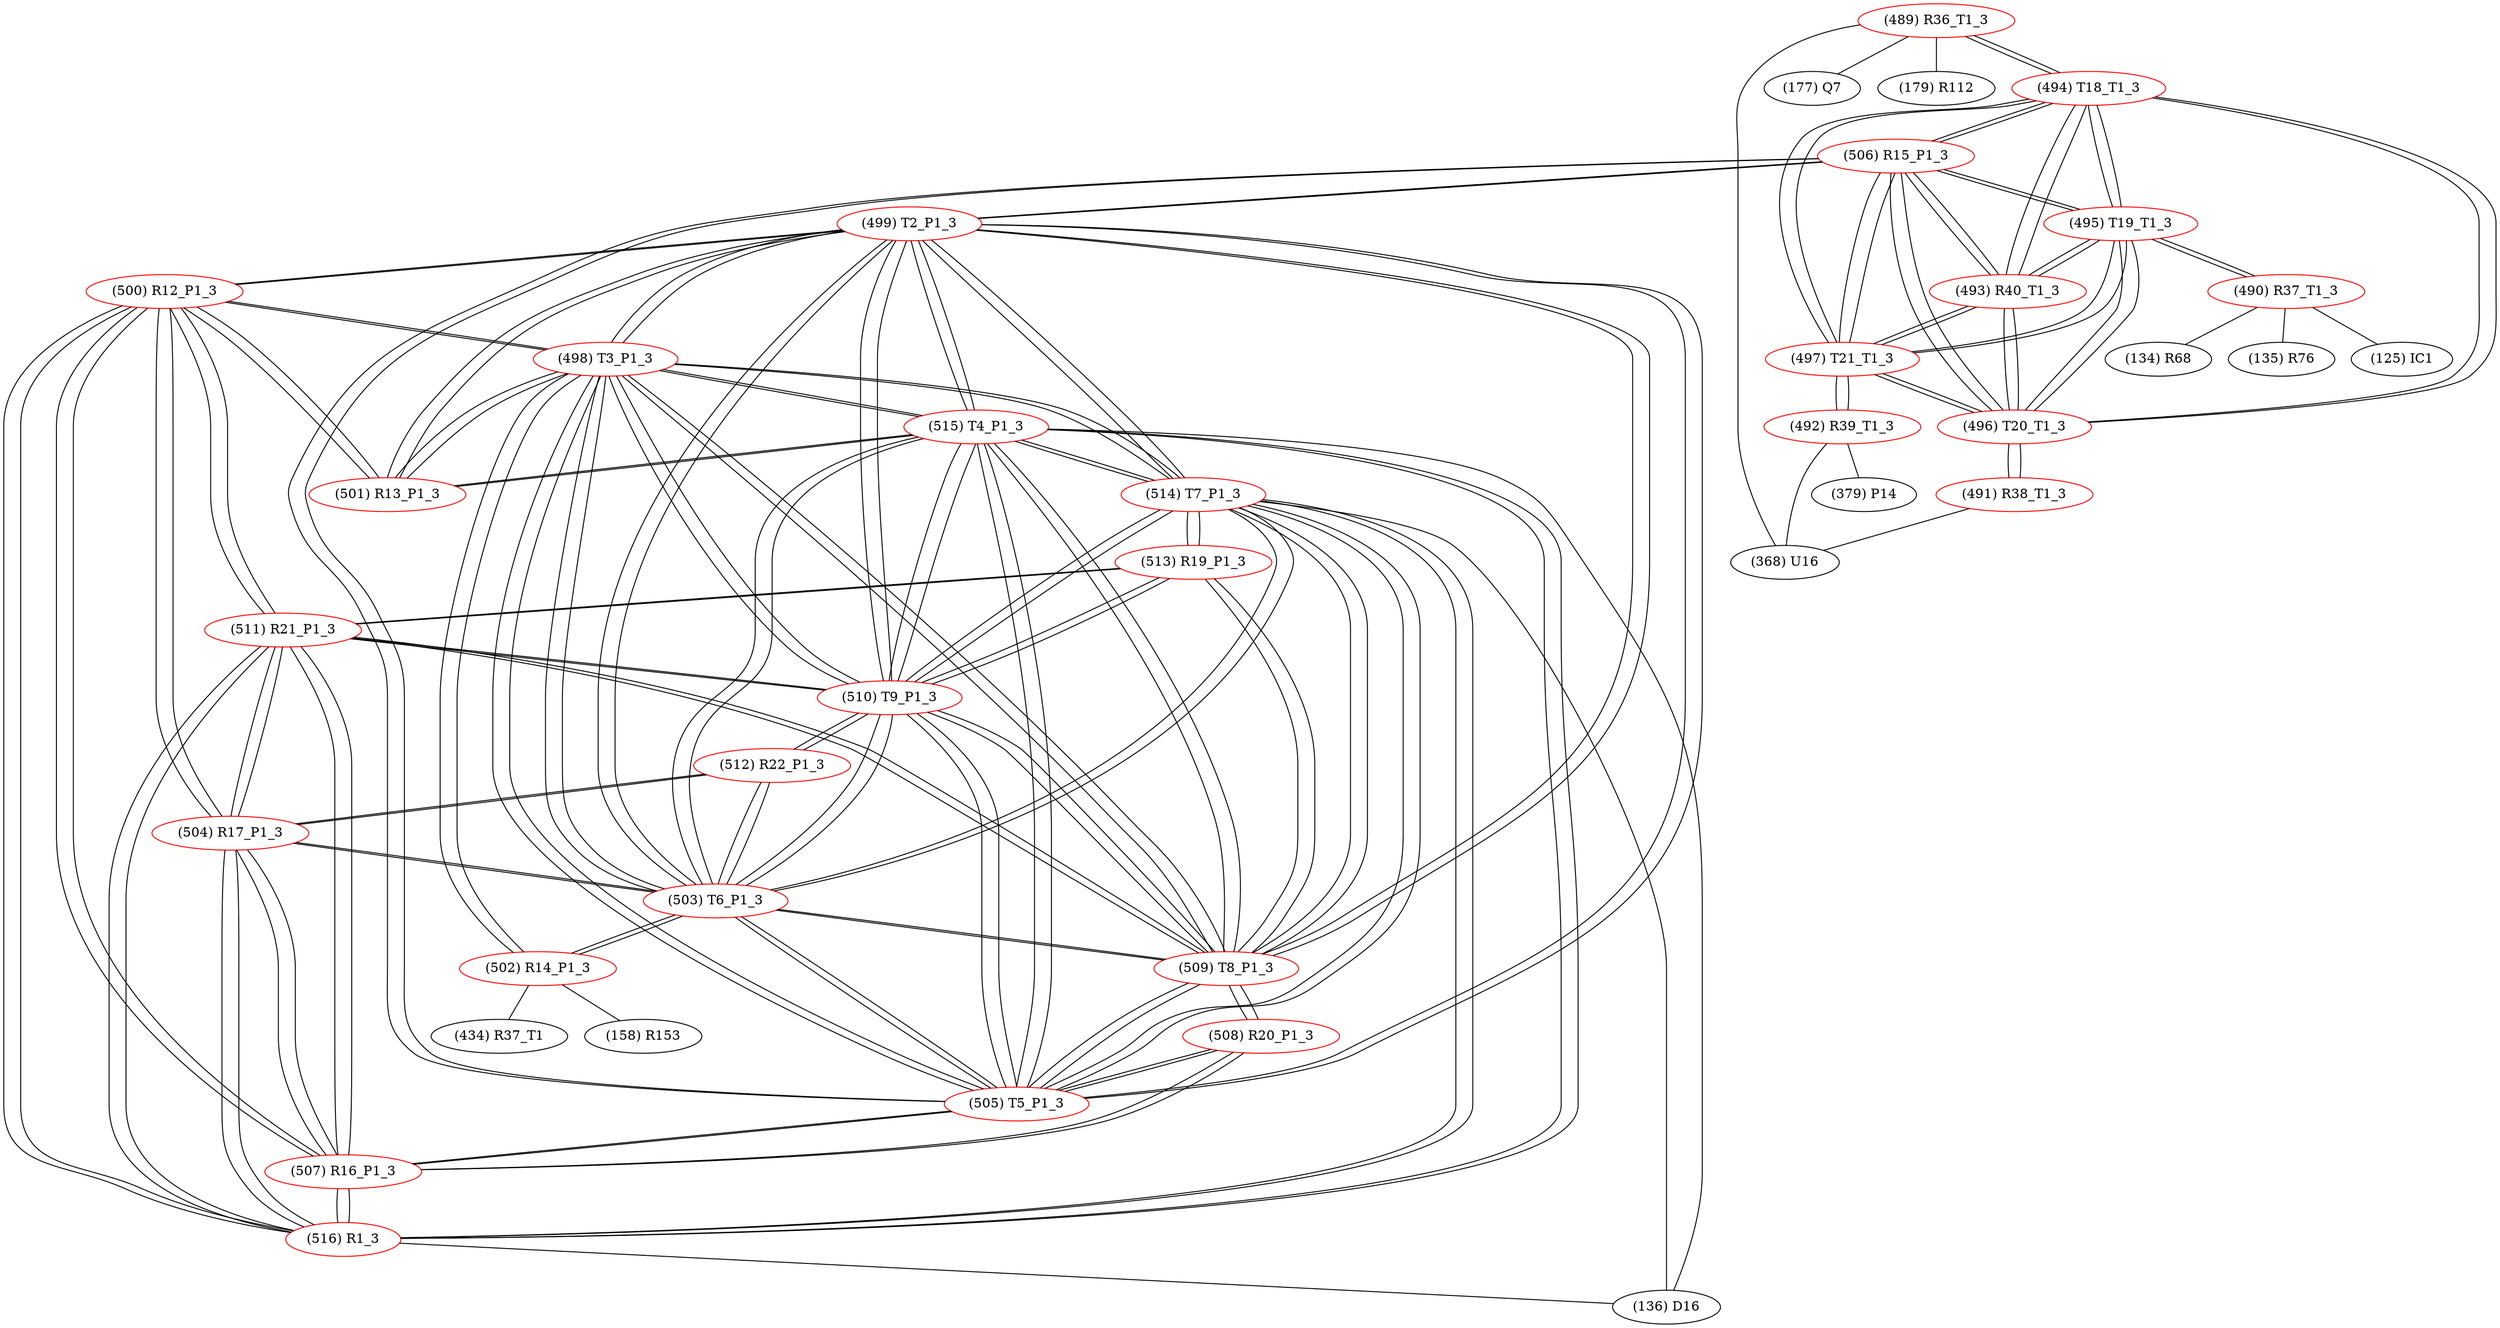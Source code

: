 graph {
	489 [label="(489) R36_T1_3" color=red]
	368 [label="(368) U16"]
	177 [label="(177) Q7"]
	179 [label="(179) R112"]
	494 [label="(494) T18_T1_3"]
	490 [label="(490) R37_T1_3" color=red]
	135 [label="(135) R76"]
	125 [label="(125) IC1"]
	134 [label="(134) R68"]
	495 [label="(495) T19_T1_3"]
	491 [label="(491) R38_T1_3" color=red]
	368 [label="(368) U16"]
	496 [label="(496) T20_T1_3"]
	492 [label="(492) R39_T1_3" color=red]
	379 [label="(379) P14"]
	368 [label="(368) U16"]
	497 [label="(497) T21_T1_3"]
	493 [label="(493) R40_T1_3" color=red]
	506 [label="(506) R15_P1_3"]
	494 [label="(494) T18_T1_3"]
	497 [label="(497) T21_T1_3"]
	496 [label="(496) T20_T1_3"]
	495 [label="(495) T19_T1_3"]
	494 [label="(494) T18_T1_3" color=red]
	496 [label="(496) T20_T1_3"]
	495 [label="(495) T19_T1_3"]
	497 [label="(497) T21_T1_3"]
	489 [label="(489) R36_T1_3"]
	506 [label="(506) R15_P1_3"]
	493 [label="(493) R40_T1_3"]
	495 [label="(495) T19_T1_3" color=red]
	496 [label="(496) T20_T1_3"]
	494 [label="(494) T18_T1_3"]
	497 [label="(497) T21_T1_3"]
	490 [label="(490) R37_T1_3"]
	506 [label="(506) R15_P1_3"]
	493 [label="(493) R40_T1_3"]
	496 [label="(496) T20_T1_3" color=red]
	495 [label="(495) T19_T1_3"]
	494 [label="(494) T18_T1_3"]
	497 [label="(497) T21_T1_3"]
	491 [label="(491) R38_T1_3"]
	506 [label="(506) R15_P1_3"]
	493 [label="(493) R40_T1_3"]
	497 [label="(497) T21_T1_3" color=red]
	496 [label="(496) T20_T1_3"]
	495 [label="(495) T19_T1_3"]
	494 [label="(494) T18_T1_3"]
	492 [label="(492) R39_T1_3"]
	506 [label="(506) R15_P1_3"]
	493 [label="(493) R40_T1_3"]
	498 [label="(498) T3_P1_3" color=red]
	515 [label="(515) T4_P1_3"]
	514 [label="(514) T7_P1_3"]
	505 [label="(505) T5_P1_3"]
	510 [label="(510) T9_P1_3"]
	509 [label="(509) T8_P1_3"]
	503 [label="(503) T6_P1_3"]
	499 [label="(499) T2_P1_3"]
	502 [label="(502) R14_P1_3"]
	501 [label="(501) R13_P1_3"]
	500 [label="(500) R12_P1_3"]
	499 [label="(499) T2_P1_3" color=red]
	498 [label="(498) T3_P1_3"]
	515 [label="(515) T4_P1_3"]
	514 [label="(514) T7_P1_3"]
	505 [label="(505) T5_P1_3"]
	510 [label="(510) T9_P1_3"]
	509 [label="(509) T8_P1_3"]
	503 [label="(503) T6_P1_3"]
	501 [label="(501) R13_P1_3"]
	500 [label="(500) R12_P1_3"]
	506 [label="(506) R15_P1_3"]
	500 [label="(500) R12_P1_3" color=red]
	511 [label="(511) R21_P1_3"]
	507 [label="(507) R16_P1_3"]
	504 [label="(504) R17_P1_3"]
	516 [label="(516) R1_3"]
	501 [label="(501) R13_P1_3"]
	498 [label="(498) T3_P1_3"]
	499 [label="(499) T2_P1_3"]
	501 [label="(501) R13_P1_3" color=red]
	515 [label="(515) T4_P1_3"]
	498 [label="(498) T3_P1_3"]
	500 [label="(500) R12_P1_3"]
	499 [label="(499) T2_P1_3"]
	502 [label="(502) R14_P1_3" color=red]
	158 [label="(158) R153"]
	434 [label="(434) R37_T1"]
	498 [label="(498) T3_P1_3"]
	503 [label="(503) T6_P1_3"]
	503 [label="(503) T6_P1_3" color=red]
	498 [label="(498) T3_P1_3"]
	515 [label="(515) T4_P1_3"]
	514 [label="(514) T7_P1_3"]
	505 [label="(505) T5_P1_3"]
	510 [label="(510) T9_P1_3"]
	509 [label="(509) T8_P1_3"]
	499 [label="(499) T2_P1_3"]
	502 [label="(502) R14_P1_3"]
	512 [label="(512) R22_P1_3"]
	504 [label="(504) R17_P1_3"]
	504 [label="(504) R17_P1_3" color=red]
	511 [label="(511) R21_P1_3"]
	507 [label="(507) R16_P1_3"]
	500 [label="(500) R12_P1_3"]
	516 [label="(516) R1_3"]
	512 [label="(512) R22_P1_3"]
	503 [label="(503) T6_P1_3"]
	505 [label="(505) T5_P1_3" color=red]
	498 [label="(498) T3_P1_3"]
	515 [label="(515) T4_P1_3"]
	514 [label="(514) T7_P1_3"]
	510 [label="(510) T9_P1_3"]
	509 [label="(509) T8_P1_3"]
	503 [label="(503) T6_P1_3"]
	499 [label="(499) T2_P1_3"]
	506 [label="(506) R15_P1_3"]
	507 [label="(507) R16_P1_3"]
	508 [label="(508) R20_P1_3"]
	506 [label="(506) R15_P1_3" color=red]
	494 [label="(494) T18_T1_3"]
	497 [label="(497) T21_T1_3"]
	496 [label="(496) T20_T1_3"]
	495 [label="(495) T19_T1_3"]
	493 [label="(493) R40_T1_3"]
	499 [label="(499) T2_P1_3"]
	505 [label="(505) T5_P1_3"]
	507 [label="(507) R16_P1_3" color=red]
	511 [label="(511) R21_P1_3"]
	500 [label="(500) R12_P1_3"]
	504 [label="(504) R17_P1_3"]
	516 [label="(516) R1_3"]
	505 [label="(505) T5_P1_3"]
	508 [label="(508) R20_P1_3"]
	508 [label="(508) R20_P1_3" color=red]
	509 [label="(509) T8_P1_3"]
	507 [label="(507) R16_P1_3"]
	505 [label="(505) T5_P1_3"]
	509 [label="(509) T8_P1_3" color=red]
	498 [label="(498) T3_P1_3"]
	515 [label="(515) T4_P1_3"]
	514 [label="(514) T7_P1_3"]
	505 [label="(505) T5_P1_3"]
	510 [label="(510) T9_P1_3"]
	503 [label="(503) T6_P1_3"]
	499 [label="(499) T2_P1_3"]
	511 [label="(511) R21_P1_3"]
	513 [label="(513) R19_P1_3"]
	508 [label="(508) R20_P1_3"]
	510 [label="(510) T9_P1_3" color=red]
	512 [label="(512) R22_P1_3"]
	498 [label="(498) T3_P1_3"]
	515 [label="(515) T4_P1_3"]
	514 [label="(514) T7_P1_3"]
	505 [label="(505) T5_P1_3"]
	509 [label="(509) T8_P1_3"]
	503 [label="(503) T6_P1_3"]
	499 [label="(499) T2_P1_3"]
	511 [label="(511) R21_P1_3"]
	513 [label="(513) R19_P1_3"]
	511 [label="(511) R21_P1_3" color=red]
	507 [label="(507) R16_P1_3"]
	500 [label="(500) R12_P1_3"]
	504 [label="(504) R17_P1_3"]
	516 [label="(516) R1_3"]
	510 [label="(510) T9_P1_3"]
	509 [label="(509) T8_P1_3"]
	513 [label="(513) R19_P1_3"]
	512 [label="(512) R22_P1_3" color=red]
	510 [label="(510) T9_P1_3"]
	503 [label="(503) T6_P1_3"]
	504 [label="(504) R17_P1_3"]
	513 [label="(513) R19_P1_3" color=red]
	510 [label="(510) T9_P1_3"]
	511 [label="(511) R21_P1_3"]
	509 [label="(509) T8_P1_3"]
	514 [label="(514) T7_P1_3"]
	514 [label="(514) T7_P1_3" color=red]
	498 [label="(498) T3_P1_3"]
	515 [label="(515) T4_P1_3"]
	505 [label="(505) T5_P1_3"]
	510 [label="(510) T9_P1_3"]
	509 [label="(509) T8_P1_3"]
	503 [label="(503) T6_P1_3"]
	499 [label="(499) T2_P1_3"]
	516 [label="(516) R1_3"]
	136 [label="(136) D16"]
	513 [label="(513) R19_P1_3"]
	515 [label="(515) T4_P1_3" color=red]
	498 [label="(498) T3_P1_3"]
	514 [label="(514) T7_P1_3"]
	505 [label="(505) T5_P1_3"]
	510 [label="(510) T9_P1_3"]
	509 [label="(509) T8_P1_3"]
	503 [label="(503) T6_P1_3"]
	499 [label="(499) T2_P1_3"]
	501 [label="(501) R13_P1_3"]
	516 [label="(516) R1_3"]
	136 [label="(136) D16"]
	516 [label="(516) R1_3" color=red]
	515 [label="(515) T4_P1_3"]
	514 [label="(514) T7_P1_3"]
	136 [label="(136) D16"]
	511 [label="(511) R21_P1_3"]
	507 [label="(507) R16_P1_3"]
	500 [label="(500) R12_P1_3"]
	504 [label="(504) R17_P1_3"]
	489 -- 368
	489 -- 177
	489 -- 179
	489 -- 494
	490 -- 135
	490 -- 125
	490 -- 134
	490 -- 495
	491 -- 368
	491 -- 496
	492 -- 379
	492 -- 368
	492 -- 497
	493 -- 506
	493 -- 494
	493 -- 497
	493 -- 496
	493 -- 495
	494 -- 496
	494 -- 495
	494 -- 497
	494 -- 489
	494 -- 506
	494 -- 493
	495 -- 496
	495 -- 494
	495 -- 497
	495 -- 490
	495 -- 506
	495 -- 493
	496 -- 495
	496 -- 494
	496 -- 497
	496 -- 491
	496 -- 506
	496 -- 493
	497 -- 496
	497 -- 495
	497 -- 494
	497 -- 492
	497 -- 506
	497 -- 493
	498 -- 515
	498 -- 514
	498 -- 505
	498 -- 510
	498 -- 509
	498 -- 503
	498 -- 499
	498 -- 502
	498 -- 501
	498 -- 500
	499 -- 498
	499 -- 515
	499 -- 514
	499 -- 505
	499 -- 510
	499 -- 509
	499 -- 503
	499 -- 501
	499 -- 500
	499 -- 506
	500 -- 511
	500 -- 507
	500 -- 504
	500 -- 516
	500 -- 501
	500 -- 498
	500 -- 499
	501 -- 515
	501 -- 498
	501 -- 500
	501 -- 499
	502 -- 158
	502 -- 434
	502 -- 498
	502 -- 503
	503 -- 498
	503 -- 515
	503 -- 514
	503 -- 505
	503 -- 510
	503 -- 509
	503 -- 499
	503 -- 502
	503 -- 512
	503 -- 504
	504 -- 511
	504 -- 507
	504 -- 500
	504 -- 516
	504 -- 512
	504 -- 503
	505 -- 498
	505 -- 515
	505 -- 514
	505 -- 510
	505 -- 509
	505 -- 503
	505 -- 499
	505 -- 506
	505 -- 507
	505 -- 508
	506 -- 494
	506 -- 497
	506 -- 496
	506 -- 495
	506 -- 493
	506 -- 499
	506 -- 505
	507 -- 511
	507 -- 500
	507 -- 504
	507 -- 516
	507 -- 505
	507 -- 508
	508 -- 509
	508 -- 507
	508 -- 505
	509 -- 498
	509 -- 515
	509 -- 514
	509 -- 505
	509 -- 510
	509 -- 503
	509 -- 499
	509 -- 511
	509 -- 513
	509 -- 508
	510 -- 512
	510 -- 498
	510 -- 515
	510 -- 514
	510 -- 505
	510 -- 509
	510 -- 503
	510 -- 499
	510 -- 511
	510 -- 513
	511 -- 507
	511 -- 500
	511 -- 504
	511 -- 516
	511 -- 510
	511 -- 509
	511 -- 513
	512 -- 510
	512 -- 503
	512 -- 504
	513 -- 510
	513 -- 511
	513 -- 509
	513 -- 514
	514 -- 498
	514 -- 515
	514 -- 505
	514 -- 510
	514 -- 509
	514 -- 503
	514 -- 499
	514 -- 516
	514 -- 136
	514 -- 513
	515 -- 498
	515 -- 514
	515 -- 505
	515 -- 510
	515 -- 509
	515 -- 503
	515 -- 499
	515 -- 501
	515 -- 516
	515 -- 136
	516 -- 515
	516 -- 514
	516 -- 136
	516 -- 511
	516 -- 507
	516 -- 500
	516 -- 504
}